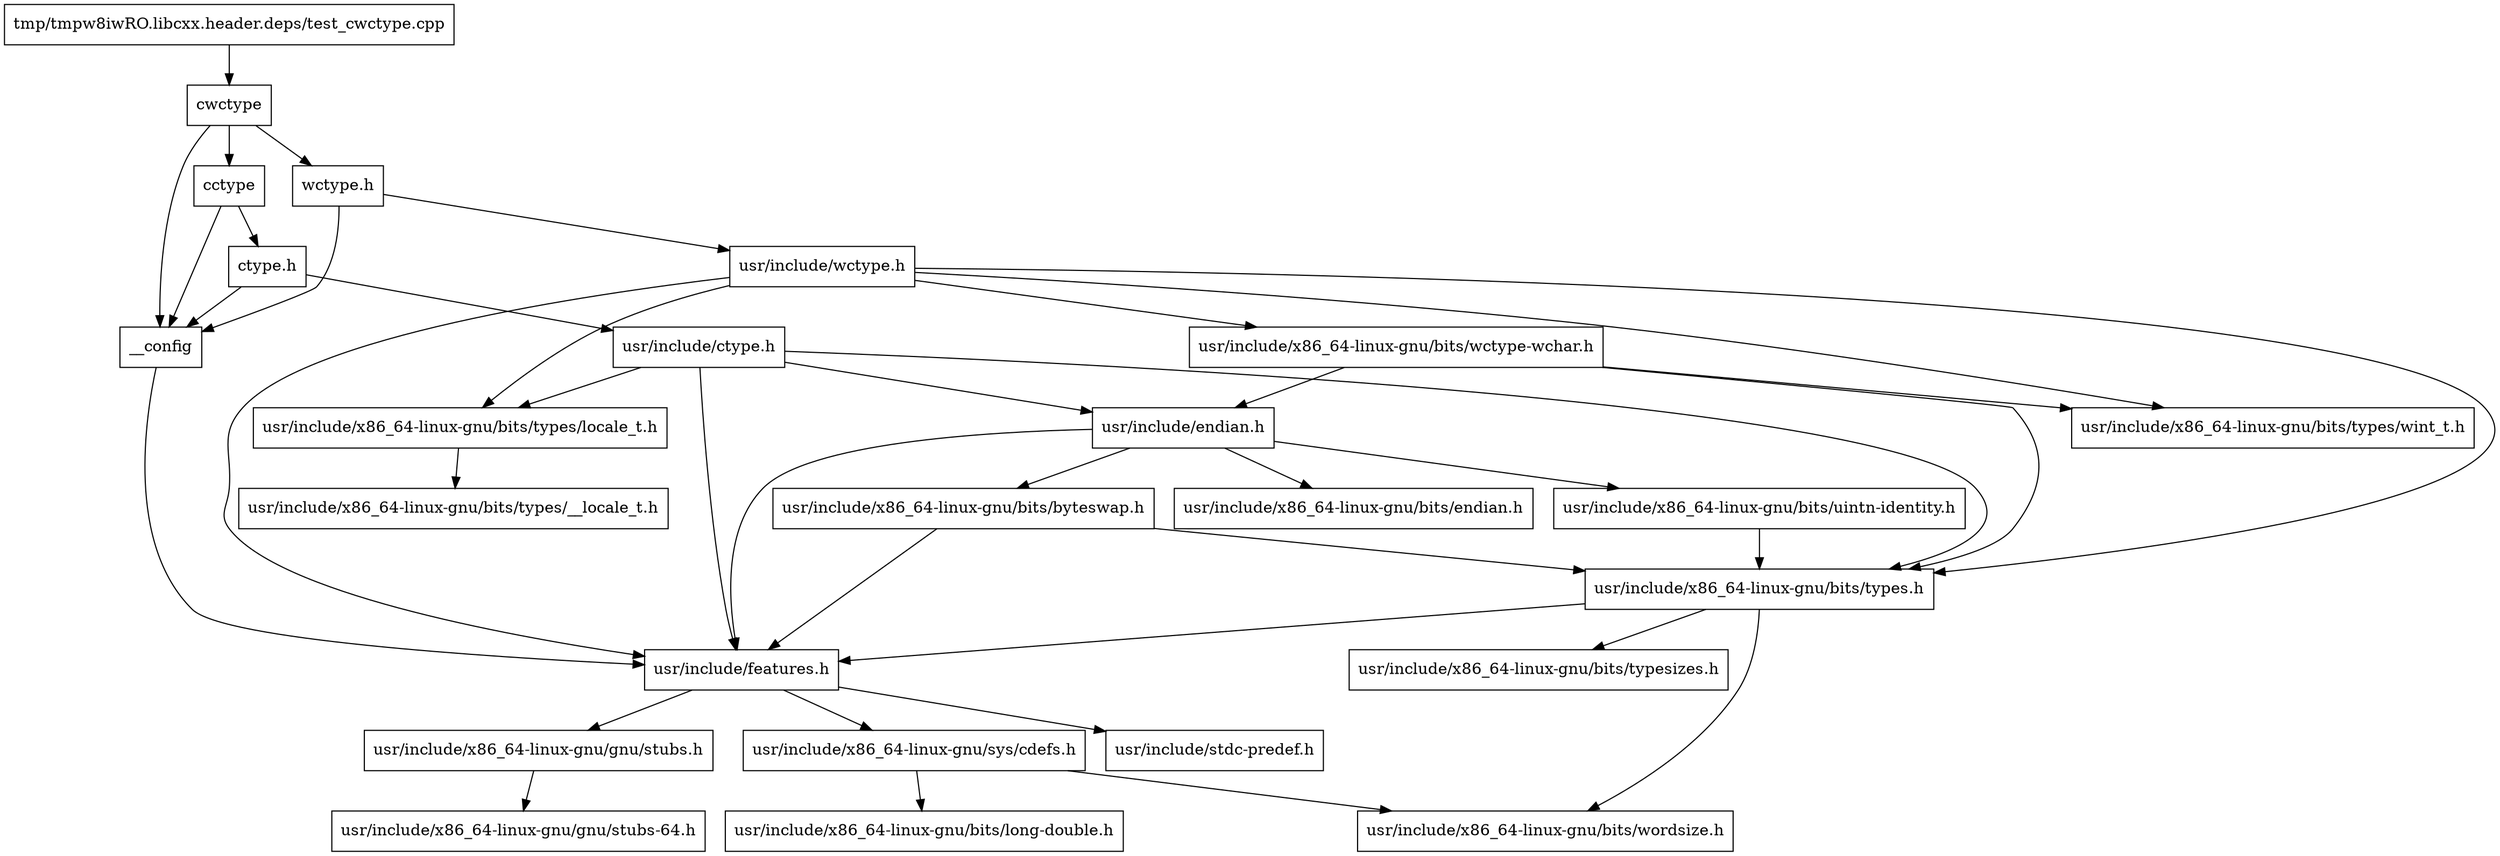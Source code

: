 digraph "dependencies" {
  header_1 [ shape="box", label="cwctype"];
  header_0 [ shape="box", label="tmp/tmpw8iwRO.libcxx.header.deps/test_cwctype.cpp"];
  header_2 [ shape="box", label="__config"];
  header_3 [ shape="box", label="usr/include/features.h"];
  header_4 [ shape="box", label="usr/include/stdc-predef.h"];
  header_5 [ shape="box", label="usr/include/x86_64-linux-gnu/sys/cdefs.h"];
  header_6 [ shape="box", label="usr/include/x86_64-linux-gnu/bits/wordsize.h"];
  header_7 [ shape="box", label="usr/include/x86_64-linux-gnu/bits/long-double.h"];
  header_8 [ shape="box", label="usr/include/x86_64-linux-gnu/gnu/stubs.h"];
  header_9 [ shape="box", label="usr/include/x86_64-linux-gnu/gnu/stubs-64.h"];
  header_11 [ shape="box", label="cctype"];
  header_12 [ shape="box", label="ctype.h"];
  header_13 [ shape="box", label="usr/include/ctype.h"];
  header_14 [ shape="box", label="usr/include/x86_64-linux-gnu/bits/types.h"];
  header_15 [ shape="box", label="usr/include/x86_64-linux-gnu/bits/typesizes.h"];
  header_16 [ shape="box", label="usr/include/endian.h"];
  header_17 [ shape="box", label="usr/include/x86_64-linux-gnu/bits/endian.h"];
  header_18 [ shape="box", label="usr/include/x86_64-linux-gnu/bits/byteswap.h"];
  header_19 [ shape="box", label="usr/include/x86_64-linux-gnu/bits/uintn-identity.h"];
  header_20 [ shape="box", label="usr/include/x86_64-linux-gnu/bits/types/locale_t.h"];
  header_21 [ shape="box", label="usr/include/x86_64-linux-gnu/bits/types/__locale_t.h"];
  header_22 [ shape="box", label="wctype.h"];
  header_23 [ shape="box", label="usr/include/wctype.h"];
  header_24 [ shape="box", label="usr/include/x86_64-linux-gnu/bits/types/wint_t.h"];
  header_25 [ shape="box", label="usr/include/x86_64-linux-gnu/bits/wctype-wchar.h"];
  header_19 -> header_14;
  header_22 -> header_2;
  header_22 -> header_23;
  header_14 -> header_3;
  header_14 -> header_6;
  header_14 -> header_15;
  header_0 -> header_1;
  header_13 -> header_3;
  header_13 -> header_14;
  header_13 -> header_16;
  header_13 -> header_20;
  header_23 -> header_3;
  header_23 -> header_14;
  header_23 -> header_24;
  header_23 -> header_25;
  header_23 -> header_20;
  header_20 -> header_21;
  header_12 -> header_2;
  header_12 -> header_13;
  header_2 -> header_3;
  header_1 -> header_2;
  header_1 -> header_11;
  header_1 -> header_22;
  header_16 -> header_3;
  header_16 -> header_17;
  header_16 -> header_18;
  header_16 -> header_19;
  header_25 -> header_14;
  header_25 -> header_24;
  header_25 -> header_16;
  header_3 -> header_4;
  header_3 -> header_5;
  header_3 -> header_8;
  header_8 -> header_9;
  header_5 -> header_6;
  header_5 -> header_7;
  header_11 -> header_2;
  header_11 -> header_12;
  header_18 -> header_3;
  header_18 -> header_14;
}
